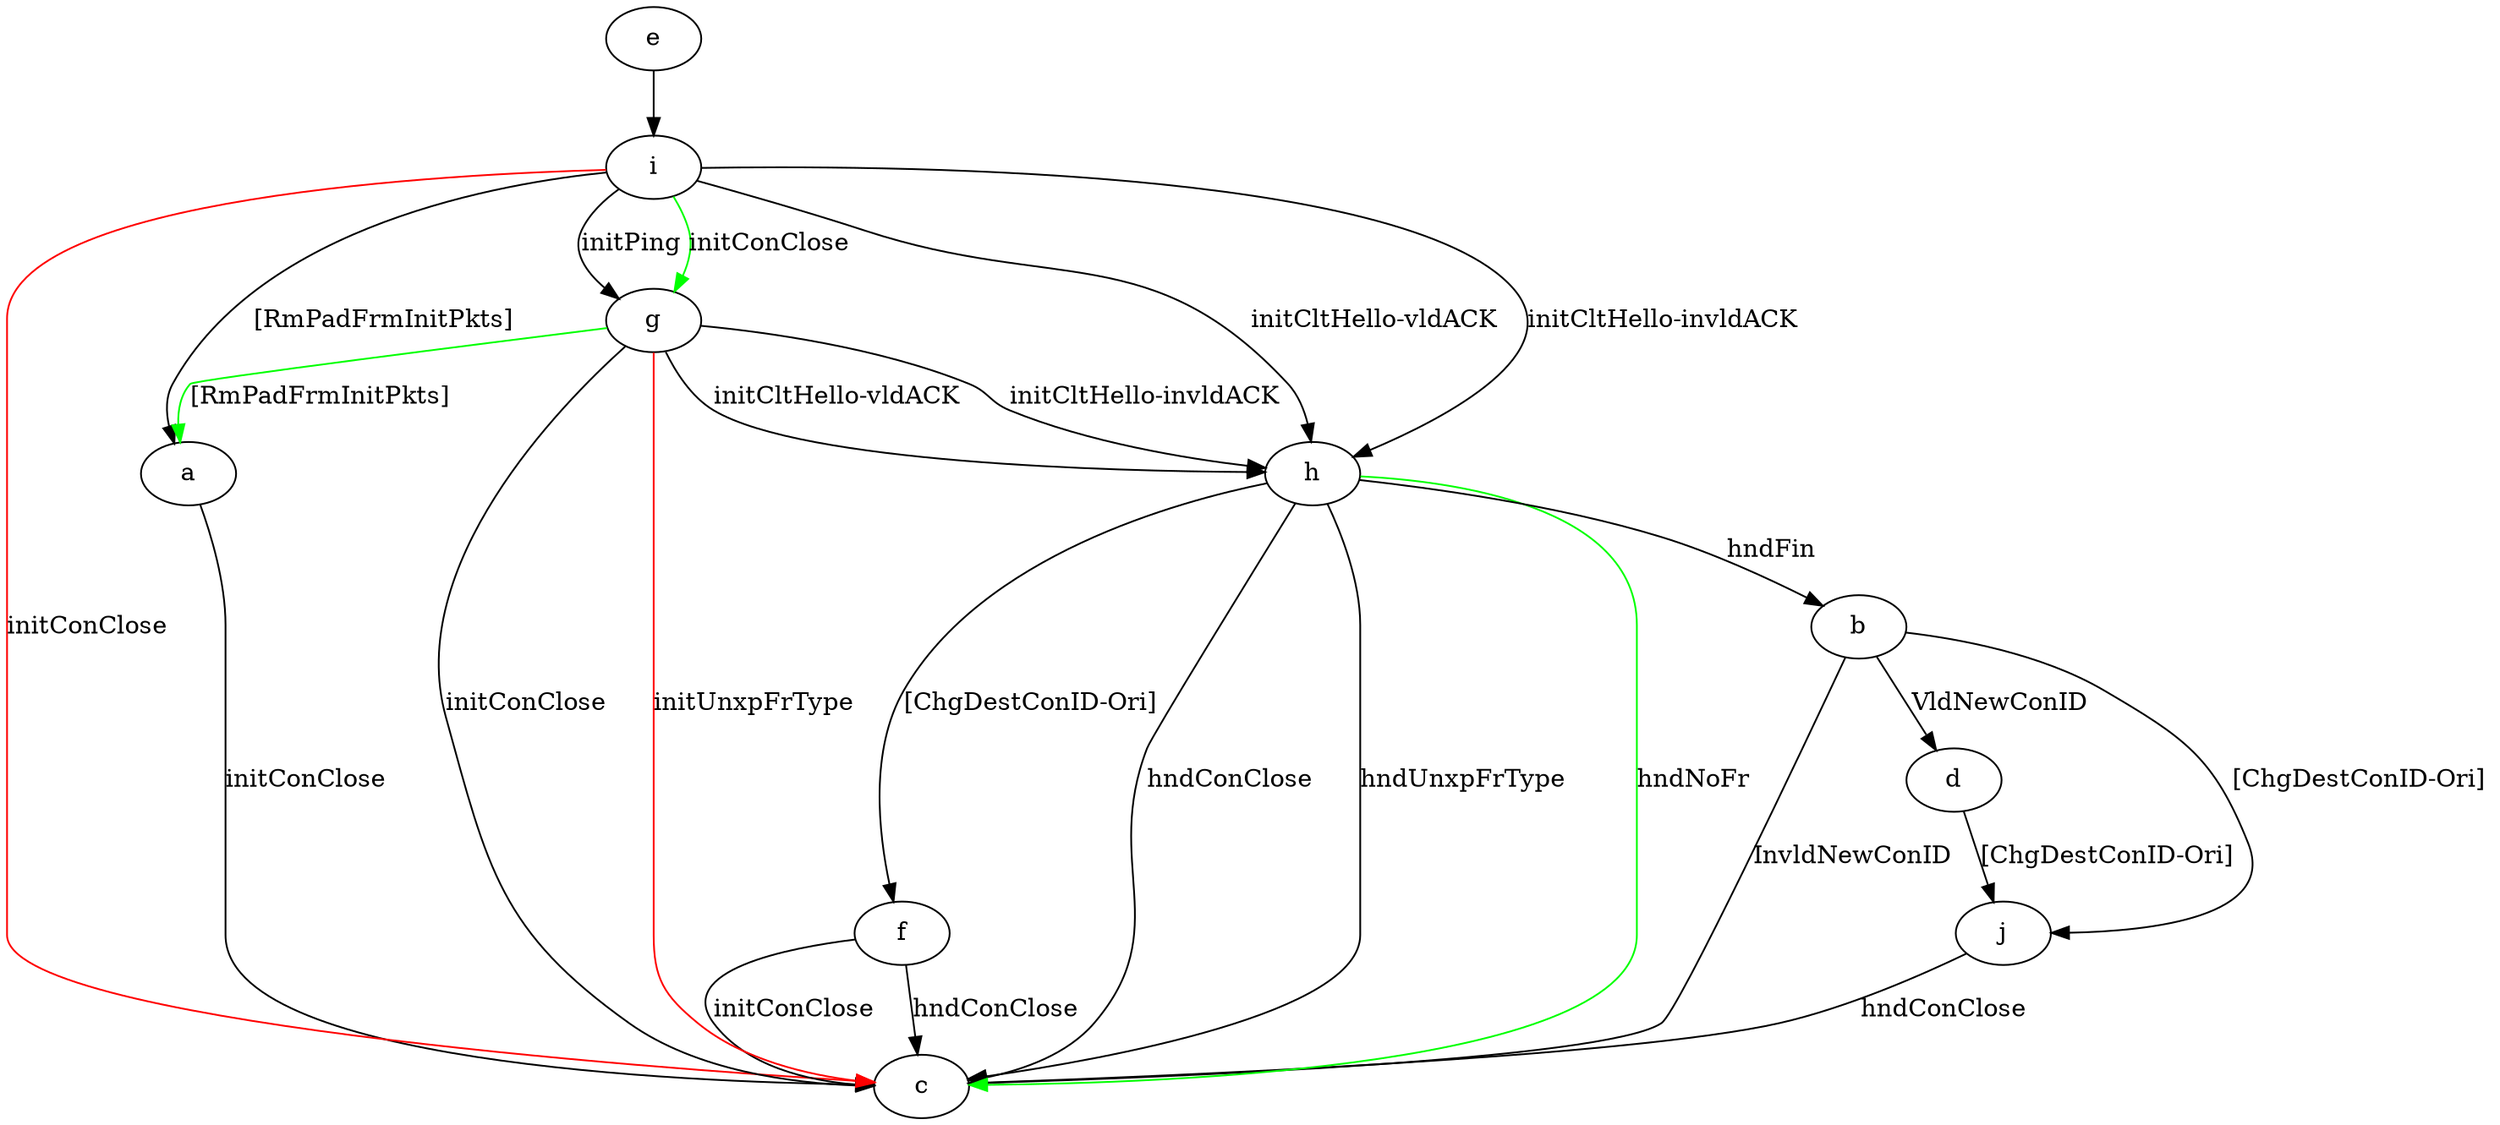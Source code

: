 digraph "" {
	a -> c	[key=0,
		label="initConClose "];
	b -> c	[key=0,
		label="InvldNewConID "];
	b -> d	[key=0,
		label="VldNewConID "];
	b -> j	[key=0,
		label="[ChgDestConID-Ori] "];
	d -> j	[key=0,
		label="[ChgDestConID-Ori] "];
	e -> i	[key=0];
	f -> c	[key=0,
		label="initConClose "];
	f -> c	[key=1,
		label="hndConClose "];
	g -> a	[key=0,
		color=green,
		label="[RmPadFrmInitPkts] "];
	g -> c	[key=0,
		label="initConClose "];
	g -> c	[key=1,
		color=red,
		label="initUnxpFrType "];
	g -> h	[key=0,
		label="initCltHello-vldACK "];
	g -> h	[key=1,
		label="initCltHello-invldACK "];
	h -> b	[key=0,
		label="hndFin "];
	h -> c	[key=0,
		label="hndConClose "];
	h -> c	[key=1,
		label="hndUnxpFrType "];
	h -> c	[key=2,
		color=green,
		label="hndNoFr "];
	h -> f	[key=0,
		label="[ChgDestConID-Ori] "];
	i -> a	[key=0,
		label="[RmPadFrmInitPkts] "];
	i -> c	[key=0,
		color=red,
		label="initConClose "];
	i -> g	[key=0,
		label="initPing "];
	i -> g	[key=1,
		color=green,
		label="initConClose "];
	i -> h	[key=0,
		label="initCltHello-vldACK "];
	i -> h	[key=1,
		label="initCltHello-invldACK "];
	j -> c	[key=0,
		label="hndConClose "];
}
